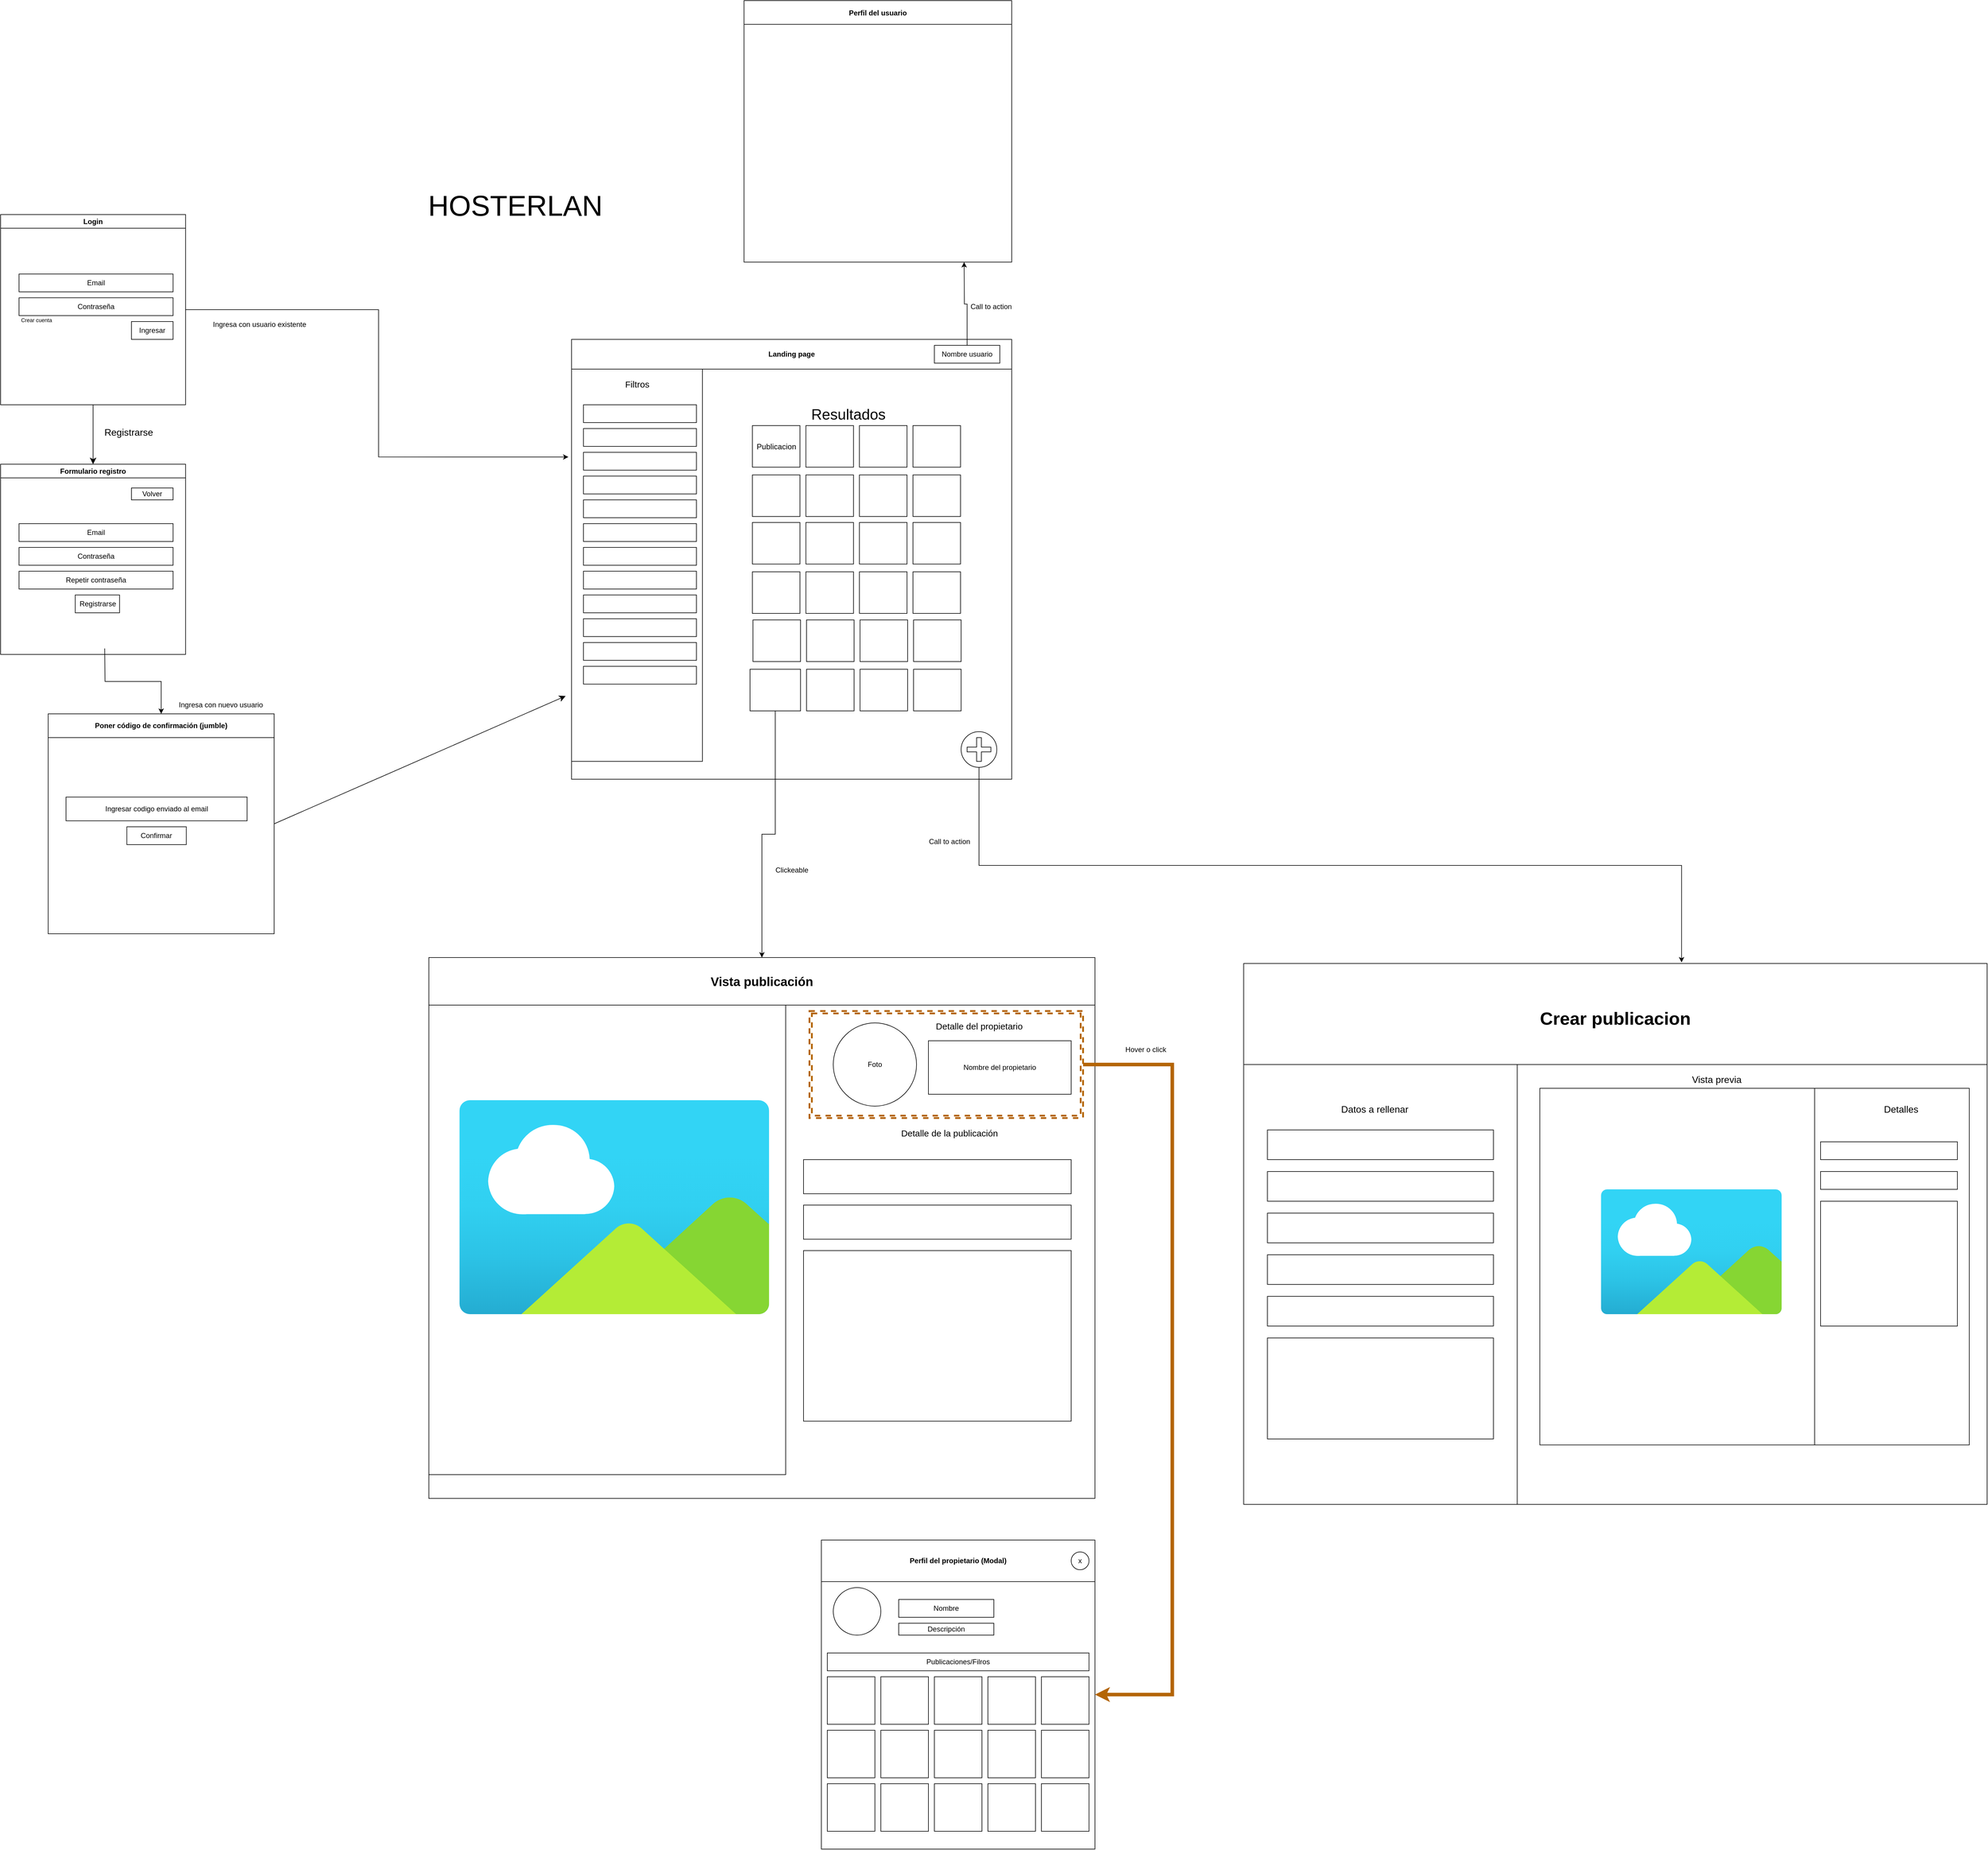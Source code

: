 <mxfile version="24.5.1" type="device">
  <diagram name="Página-1" id="a-ehUnWnBTQoZHch7iMG">
    <mxGraphModel dx="2739" dy="2284" grid="1" gridSize="10" guides="1" tooltips="1" connect="1" arrows="1" fold="1" page="1" pageScale="1" pageWidth="827" pageHeight="1169" math="0" shadow="0">
      <root>
        <mxCell id="0" />
        <mxCell id="1" parent="0" />
        <mxCell id="3QKNfHfciTVE6FXksiD2-12" style="edgeStyle=orthogonalEdgeStyle;rounded=0;orthogonalLoop=1;jettySize=auto;html=1;exitX=1;exitY=0.5;exitDx=0;exitDy=0;entryX=-0.024;entryY=0.224;entryDx=0;entryDy=0;entryPerimeter=0;" parent="1" source="3QKNfHfciTVE6FXksiD2-1" target="3QKNfHfciTVE6FXksiD2-19" edge="1">
          <mxGeometry relative="1" as="geometry">
            <mxPoint x="614.478" y="310" as="targetPoint" />
          </mxGeometry>
        </mxCell>
        <mxCell id="Q0OwDhaclV1V3rcsGwMB-49" style="edgeStyle=none;curved=1;rounded=0;orthogonalLoop=1;jettySize=auto;html=1;exitX=0.5;exitY=1;exitDx=0;exitDy=0;entryX=0.5;entryY=0;entryDx=0;entryDy=0;fontSize=12;startSize=8;endSize=8;" parent="1" source="3QKNfHfciTVE6FXksiD2-1" target="Q0OwDhaclV1V3rcsGwMB-44" edge="1">
          <mxGeometry relative="1" as="geometry" />
        </mxCell>
        <mxCell id="3QKNfHfciTVE6FXksiD2-1" value="Login" style="swimlane;whiteSpace=wrap;html=1;" parent="1" vertex="1">
          <mxGeometry x="-60" y="-50" width="311" height="320" as="geometry" />
        </mxCell>
        <mxCell id="Q0OwDhaclV1V3rcsGwMB-31" value="Email" style="rounded=0;whiteSpace=wrap;html=1;" parent="3QKNfHfciTVE6FXksiD2-1" vertex="1">
          <mxGeometry x="31" y="100" width="259" height="30" as="geometry" />
        </mxCell>
        <mxCell id="Q0OwDhaclV1V3rcsGwMB-32" value="Contraseña" style="rounded=0;whiteSpace=wrap;html=1;" parent="3QKNfHfciTVE6FXksiD2-1" vertex="1">
          <mxGeometry x="31" y="140" width="259" height="30" as="geometry" />
        </mxCell>
        <mxCell id="Q0OwDhaclV1V3rcsGwMB-33" value="Ingresar" style="rounded=0;whiteSpace=wrap;html=1;" parent="3QKNfHfciTVE6FXksiD2-1" vertex="1">
          <mxGeometry x="220" y="180" width="70" height="30" as="geometry" />
        </mxCell>
        <mxCell id="Q0OwDhaclV1V3rcsGwMB-34" value="&lt;font style=&quot;font-size: 9px;&quot;&gt;Crear cuenta&lt;/font&gt;" style="text;html=1;align=center;verticalAlign=middle;resizable=0;points=[];autosize=1;strokeColor=none;fillColor=none;fontSize=16;" parent="3QKNfHfciTVE6FXksiD2-1" vertex="1">
          <mxGeometry x="20" y="160" width="80" height="30" as="geometry" />
        </mxCell>
        <mxCell id="3QKNfHfciTVE6FXksiD2-8" value="" style="edgeStyle=orthogonalEdgeStyle;rounded=0;orthogonalLoop=1;jettySize=auto;html=1;" parent="1" target="3QKNfHfciTVE6FXksiD2-6" edge="1">
          <mxGeometry relative="1" as="geometry">
            <mxPoint x="115.053" y="680" as="sourcePoint" />
          </mxGeometry>
        </mxCell>
        <mxCell id="Q0OwDhaclV1V3rcsGwMB-58" style="edgeStyle=none;curved=1;rounded=0;orthogonalLoop=1;jettySize=auto;html=1;exitX=1;exitY=0.5;exitDx=0;exitDy=0;fontSize=12;startSize=8;endSize=8;" parent="1" source="3QKNfHfciTVE6FXksiD2-6" edge="1">
          <mxGeometry relative="1" as="geometry">
            <mxPoint x="890" y="760" as="targetPoint" />
          </mxGeometry>
        </mxCell>
        <mxCell id="3QKNfHfciTVE6FXksiD2-6" value="Poner código de confirmación (jumble)" style="swimlane;whiteSpace=wrap;html=1;startSize=40;" parent="1" vertex="1">
          <mxGeometry x="20" y="790" width="380" height="370" as="geometry" />
        </mxCell>
        <mxCell id="Q0OwDhaclV1V3rcsGwMB-56" value="Ingresar codigo enviado al email" style="rounded=0;whiteSpace=wrap;html=1;" parent="3QKNfHfciTVE6FXksiD2-6" vertex="1">
          <mxGeometry x="30" y="140" width="304.5" height="40" as="geometry" />
        </mxCell>
        <mxCell id="Q0OwDhaclV1V3rcsGwMB-57" value="Confirmar" style="rounded=0;whiteSpace=wrap;html=1;" parent="3QKNfHfciTVE6FXksiD2-6" vertex="1">
          <mxGeometry x="132.25" y="190" width="100" height="30" as="geometry" />
        </mxCell>
        <mxCell id="3QKNfHfciTVE6FXksiD2-13" value="Ingresa con usuario existente" style="text;html=1;align=center;verticalAlign=middle;resizable=0;points=[];autosize=1;strokeColor=none;fillColor=none;" parent="1" vertex="1">
          <mxGeometry x="280" y="120" width="190" height="30" as="geometry" />
        </mxCell>
        <mxCell id="3QKNfHfciTVE6FXksiD2-14" value="Ingresa con nuevo usuario" style="text;html=1;align=center;verticalAlign=middle;resizable=0;points=[];autosize=1;strokeColor=none;fillColor=none;" parent="1" vertex="1">
          <mxGeometry x="220" y="760" width="180" height="30" as="geometry" />
        </mxCell>
        <mxCell id="3QKNfHfciTVE6FXksiD2-16" value="Landing page" style="swimlane;whiteSpace=wrap;html=1;startSize=50;" parent="1" vertex="1">
          <mxGeometry x="900" y="160" width="740" height="740" as="geometry" />
        </mxCell>
        <mxCell id="3QKNfHfciTVE6FXksiD2-19" value="" style="whiteSpace=wrap;html=1;" parent="3QKNfHfciTVE6FXksiD2-16" vertex="1">
          <mxGeometry y="50" width="220" height="660" as="geometry" />
        </mxCell>
        <mxCell id="3QKNfHfciTVE6FXksiD2-20" value="Filtros" style="text;html=1;align=center;verticalAlign=middle;resizable=0;points=[];autosize=1;strokeColor=none;fillColor=none;fontSize=15;" parent="3QKNfHfciTVE6FXksiD2-16" vertex="1">
          <mxGeometry x="75" y="60" width="70" height="30" as="geometry" />
        </mxCell>
        <mxCell id="dMj673UsG03BrVbwtvJZ-1" value="" style="rounded=0;whiteSpace=wrap;html=1;" vertex="1" parent="3QKNfHfciTVE6FXksiD2-16">
          <mxGeometry x="20" y="110" width="190" height="30" as="geometry" />
        </mxCell>
        <mxCell id="dMj673UsG03BrVbwtvJZ-2" value="" style="rounded=0;whiteSpace=wrap;html=1;" vertex="1" parent="3QKNfHfciTVE6FXksiD2-16">
          <mxGeometry x="20" y="150" width="190" height="30" as="geometry" />
        </mxCell>
        <mxCell id="dMj673UsG03BrVbwtvJZ-3" value="" style="rounded=0;whiteSpace=wrap;html=1;" vertex="1" parent="3QKNfHfciTVE6FXksiD2-16">
          <mxGeometry x="20" y="190" width="190" height="30" as="geometry" />
        </mxCell>
        <mxCell id="dMj673UsG03BrVbwtvJZ-4" value="" style="rounded=0;whiteSpace=wrap;html=1;" vertex="1" parent="3QKNfHfciTVE6FXksiD2-16">
          <mxGeometry x="20" y="230" width="190" height="30" as="geometry" />
        </mxCell>
        <mxCell id="dMj673UsG03BrVbwtvJZ-5" value="" style="rounded=0;whiteSpace=wrap;html=1;" vertex="1" parent="3QKNfHfciTVE6FXksiD2-16">
          <mxGeometry x="20" y="390" width="190" height="30" as="geometry" />
        </mxCell>
        <mxCell id="dMj673UsG03BrVbwtvJZ-6" value="" style="rounded=0;whiteSpace=wrap;html=1;" vertex="1" parent="3QKNfHfciTVE6FXksiD2-16">
          <mxGeometry x="20" y="350" width="190" height="30" as="geometry" />
        </mxCell>
        <mxCell id="dMj673UsG03BrVbwtvJZ-7" value="" style="rounded=0;whiteSpace=wrap;html=1;" vertex="1" parent="3QKNfHfciTVE6FXksiD2-16">
          <mxGeometry x="20" y="310" width="190" height="30" as="geometry" />
        </mxCell>
        <mxCell id="dMj673UsG03BrVbwtvJZ-8" value="" style="rounded=0;whiteSpace=wrap;html=1;" vertex="1" parent="3QKNfHfciTVE6FXksiD2-16">
          <mxGeometry x="20" y="270" width="190" height="30" as="geometry" />
        </mxCell>
        <mxCell id="dMj673UsG03BrVbwtvJZ-9" value="" style="rounded=0;whiteSpace=wrap;html=1;" vertex="1" parent="3QKNfHfciTVE6FXksiD2-16">
          <mxGeometry x="20" y="550" width="190" height="30" as="geometry" />
        </mxCell>
        <mxCell id="dMj673UsG03BrVbwtvJZ-10" value="" style="rounded=0;whiteSpace=wrap;html=1;" vertex="1" parent="3QKNfHfciTVE6FXksiD2-16">
          <mxGeometry x="20" y="510" width="190" height="30" as="geometry" />
        </mxCell>
        <mxCell id="dMj673UsG03BrVbwtvJZ-11" value="" style="rounded=0;whiteSpace=wrap;html=1;" vertex="1" parent="3QKNfHfciTVE6FXksiD2-16">
          <mxGeometry x="20" y="470" width="190" height="30" as="geometry" />
        </mxCell>
        <mxCell id="dMj673UsG03BrVbwtvJZ-12" value="" style="rounded=0;whiteSpace=wrap;html=1;" vertex="1" parent="3QKNfHfciTVE6FXksiD2-16">
          <mxGeometry x="20" y="430" width="190" height="30" as="geometry" />
        </mxCell>
        <mxCell id="Q0OwDhaclV1V3rcsGwMB-2" value="" style="group" parent="3QKNfHfciTVE6FXksiD2-16" vertex="1" connectable="0">
          <mxGeometry x="304" y="105" width="351" height="437" as="geometry" />
        </mxCell>
        <mxCell id="3QKNfHfciTVE6FXksiD2-48" value="&lt;font style=&quot;font-size: 25px;&quot;&gt;Resultados&lt;/font&gt;" style="text;html=1;align=center;verticalAlign=middle;resizable=0;points=[];autosize=1;strokeColor=none;fillColor=none;" parent="Q0OwDhaclV1V3rcsGwMB-2" vertex="1">
          <mxGeometry x="81" width="160" height="40" as="geometry" />
        </mxCell>
        <mxCell id="Q0OwDhaclV1V3rcsGwMB-1" value="" style="group" parent="Q0OwDhaclV1V3rcsGwMB-2" vertex="1" connectable="0">
          <mxGeometry y="40" width="351" height="397" as="geometry" />
        </mxCell>
        <mxCell id="3QKNfHfciTVE6FXksiD2-21" value="" style="whiteSpace=wrap;html=1;" parent="Q0OwDhaclV1V3rcsGwMB-1" vertex="1">
          <mxGeometry width="80" height="70" as="geometry" />
        </mxCell>
        <mxCell id="3QKNfHfciTVE6FXksiD2-22" value="" style="whiteSpace=wrap;html=1;" parent="Q0OwDhaclV1V3rcsGwMB-1" vertex="1">
          <mxGeometry x="90" width="80" height="70" as="geometry" />
        </mxCell>
        <mxCell id="3QKNfHfciTVE6FXksiD2-23" value="" style="whiteSpace=wrap;html=1;" parent="Q0OwDhaclV1V3rcsGwMB-1" vertex="1">
          <mxGeometry x="180" width="80" height="70" as="geometry" />
        </mxCell>
        <mxCell id="3QKNfHfciTVE6FXksiD2-24" value="" style="whiteSpace=wrap;html=1;" parent="Q0OwDhaclV1V3rcsGwMB-1" vertex="1">
          <mxGeometry x="270" width="80" height="70" as="geometry" />
        </mxCell>
        <mxCell id="3QKNfHfciTVE6FXksiD2-32" value="" style="whiteSpace=wrap;html=1;" parent="Q0OwDhaclV1V3rcsGwMB-1" vertex="1">
          <mxGeometry x="270" y="163" width="80" height="70" as="geometry" />
        </mxCell>
        <mxCell id="3QKNfHfciTVE6FXksiD2-33" value="" style="whiteSpace=wrap;html=1;" parent="Q0OwDhaclV1V3rcsGwMB-1" vertex="1">
          <mxGeometry x="180" y="163" width="80" height="70" as="geometry" />
        </mxCell>
        <mxCell id="3QKNfHfciTVE6FXksiD2-34" value="" style="whiteSpace=wrap;html=1;" parent="Q0OwDhaclV1V3rcsGwMB-1" vertex="1">
          <mxGeometry x="90" y="163" width="80" height="70" as="geometry" />
        </mxCell>
        <mxCell id="3QKNfHfciTVE6FXksiD2-35" value="" style="whiteSpace=wrap;html=1;" parent="Q0OwDhaclV1V3rcsGwMB-1" vertex="1">
          <mxGeometry y="163" width="80" height="70" as="geometry" />
        </mxCell>
        <mxCell id="3QKNfHfciTVE6FXksiD2-40" value="" style="whiteSpace=wrap;html=1;" parent="Q0OwDhaclV1V3rcsGwMB-1" vertex="1">
          <mxGeometry x="271" y="327" width="80" height="70" as="geometry" />
        </mxCell>
        <mxCell id="3QKNfHfciTVE6FXksiD2-41" value="" style="whiteSpace=wrap;html=1;" parent="Q0OwDhaclV1V3rcsGwMB-1" vertex="1">
          <mxGeometry x="181" y="327" width="80" height="70" as="geometry" />
        </mxCell>
        <mxCell id="3QKNfHfciTVE6FXksiD2-42" value="" style="whiteSpace=wrap;html=1;" parent="Q0OwDhaclV1V3rcsGwMB-1" vertex="1">
          <mxGeometry x="91" y="327" width="80" height="70" as="geometry" />
        </mxCell>
        <mxCell id="3QKNfHfciTVE6FXksiD2-43" value="" style="whiteSpace=wrap;html=1;" parent="Q0OwDhaclV1V3rcsGwMB-1" vertex="1">
          <mxGeometry x="1" y="327" width="80" height="70" as="geometry" />
        </mxCell>
        <mxCell id="3QKNfHfciTVE6FXksiD2-77" value="&lt;font style=&quot;font-size: 13px;&quot;&gt;Publicacion&lt;/font&gt;" style="text;html=1;align=center;verticalAlign=middle;resizable=0;points=[];autosize=1;strokeColor=none;fillColor=none;" parent="Q0OwDhaclV1V3rcsGwMB-1" vertex="1">
          <mxGeometry x="-5" y="20" width="90" height="30" as="geometry" />
        </mxCell>
        <mxCell id="3QKNfHfciTVE6FXksiD2-28" value="" style="whiteSpace=wrap;html=1;" parent="3QKNfHfciTVE6FXksiD2-16" vertex="1">
          <mxGeometry x="304" y="228" width="80" height="70" as="geometry" />
        </mxCell>
        <mxCell id="3QKNfHfciTVE6FXksiD2-29" value="" style="whiteSpace=wrap;html=1;" parent="3QKNfHfciTVE6FXksiD2-16" vertex="1">
          <mxGeometry x="394" y="228" width="80" height="70" as="geometry" />
        </mxCell>
        <mxCell id="3QKNfHfciTVE6FXksiD2-30" value="" style="whiteSpace=wrap;html=1;" parent="3QKNfHfciTVE6FXksiD2-16" vertex="1">
          <mxGeometry x="484" y="228" width="80" height="70" as="geometry" />
        </mxCell>
        <mxCell id="3QKNfHfciTVE6FXksiD2-31" value="" style="whiteSpace=wrap;html=1;" parent="3QKNfHfciTVE6FXksiD2-16" vertex="1">
          <mxGeometry x="574" y="228" width="80" height="70" as="geometry" />
        </mxCell>
        <mxCell id="3QKNfHfciTVE6FXksiD2-39" value="" style="whiteSpace=wrap;html=1;" parent="3QKNfHfciTVE6FXksiD2-16" vertex="1">
          <mxGeometry x="574" y="391" width="80" height="70" as="geometry" />
        </mxCell>
        <mxCell id="3QKNfHfciTVE6FXksiD2-38" value="" style="whiteSpace=wrap;html=1;" parent="3QKNfHfciTVE6FXksiD2-16" vertex="1">
          <mxGeometry x="484" y="391" width="80" height="70" as="geometry" />
        </mxCell>
        <mxCell id="3QKNfHfciTVE6FXksiD2-37" value="" style="whiteSpace=wrap;html=1;" parent="3QKNfHfciTVE6FXksiD2-16" vertex="1">
          <mxGeometry x="394" y="391" width="80" height="70" as="geometry" />
        </mxCell>
        <mxCell id="3QKNfHfciTVE6FXksiD2-36" value="" style="whiteSpace=wrap;html=1;" parent="3QKNfHfciTVE6FXksiD2-16" vertex="1">
          <mxGeometry x="304" y="391" width="80" height="70" as="geometry" />
        </mxCell>
        <mxCell id="3QKNfHfciTVE6FXksiD2-44" value="" style="whiteSpace=wrap;html=1;" parent="3QKNfHfciTVE6FXksiD2-16" vertex="1">
          <mxGeometry x="300" y="555" width="85" height="70" as="geometry" />
        </mxCell>
        <mxCell id="3QKNfHfciTVE6FXksiD2-45" value="" style="whiteSpace=wrap;html=1;" parent="3QKNfHfciTVE6FXksiD2-16" vertex="1">
          <mxGeometry x="395" y="555" width="80" height="70" as="geometry" />
        </mxCell>
        <mxCell id="3QKNfHfciTVE6FXksiD2-46" value="" style="whiteSpace=wrap;html=1;" parent="3QKNfHfciTVE6FXksiD2-16" vertex="1">
          <mxGeometry x="485" y="555" width="80" height="70" as="geometry" />
        </mxCell>
        <mxCell id="3QKNfHfciTVE6FXksiD2-47" value="" style="whiteSpace=wrap;html=1;" parent="3QKNfHfciTVE6FXksiD2-16" vertex="1">
          <mxGeometry x="575" y="555" width="80" height="70" as="geometry" />
        </mxCell>
        <mxCell id="dMj673UsG03BrVbwtvJZ-81" style="edgeStyle=orthogonalEdgeStyle;rounded=0;orthogonalLoop=1;jettySize=auto;html=1;exitX=0.5;exitY=0;exitDx=0;exitDy=0;" edge="1" parent="3QKNfHfciTVE6FXksiD2-16" source="dMj673UsG03BrVbwtvJZ-48">
          <mxGeometry relative="1" as="geometry">
            <mxPoint x="660" y="-130" as="targetPoint" />
          </mxGeometry>
        </mxCell>
        <mxCell id="dMj673UsG03BrVbwtvJZ-48" value="Nombre usuario" style="whiteSpace=wrap;html=1;" vertex="1" parent="3QKNfHfciTVE6FXksiD2-16">
          <mxGeometry x="610" y="10" width="110" height="30" as="geometry" />
        </mxCell>
        <mxCell id="dMj673UsG03BrVbwtvJZ-49" value="" style="ellipse;whiteSpace=wrap;html=1;aspect=fixed;" vertex="1" parent="3QKNfHfciTVE6FXksiD2-16">
          <mxGeometry x="655" y="660" width="60" height="60" as="geometry" />
        </mxCell>
        <mxCell id="dMj673UsG03BrVbwtvJZ-50" value="" style="shape=cross;whiteSpace=wrap;html=1;" vertex="1" parent="3QKNfHfciTVE6FXksiD2-16">
          <mxGeometry x="665" y="670" width="40" height="40" as="geometry" />
        </mxCell>
        <mxCell id="3QKNfHfciTVE6FXksiD2-69" value="&lt;font style=&quot;font-size: 21px;&quot;&gt;Vista publicación&lt;/font&gt;" style="swimlane;whiteSpace=wrap;html=1;startSize=80;" parent="1" vertex="1">
          <mxGeometry x="660" y="1200" width="1120" height="910" as="geometry" />
        </mxCell>
        <mxCell id="3QKNfHfciTVE6FXksiD2-70" value="&lt;font style=&quot;font-size: 21px;&quot;&gt;Fotos&lt;/font&gt;" style="whiteSpace=wrap;html=1;" parent="3QKNfHfciTVE6FXksiD2-69" vertex="1">
          <mxGeometry y="80" width="600" height="790" as="geometry" />
        </mxCell>
        <mxCell id="3QKNfHfciTVE6FXksiD2-80" value="&lt;font style=&quot;font-size: 15px;&quot;&gt;Detalle de la publicación&lt;/font&gt;" style="text;html=1;align=center;verticalAlign=middle;resizable=0;points=[];autosize=1;strokeColor=none;fillColor=none;" parent="3QKNfHfciTVE6FXksiD2-69" vertex="1">
          <mxGeometry x="780" y="280" width="190" height="30" as="geometry" />
        </mxCell>
        <mxCell id="dMj673UsG03BrVbwtvJZ-44" value="" style="image;aspect=fixed;html=1;points=[];align=center;fontSize=12;image=img/lib/azure2/general/Image.svg;" vertex="1" parent="3QKNfHfciTVE6FXksiD2-69">
          <mxGeometry x="50" y="240" width="523.63" height="360" as="geometry" />
        </mxCell>
        <mxCell id="dMj673UsG03BrVbwtvJZ-71" value="" style="group" vertex="1" connectable="0" parent="3QKNfHfciTVE6FXksiD2-69">
          <mxGeometry x="630" y="340" width="450" height="440" as="geometry" />
        </mxCell>
        <mxCell id="dMj673UsG03BrVbwtvJZ-45" value="" style="whiteSpace=wrap;html=1;" vertex="1" parent="dMj673UsG03BrVbwtvJZ-71">
          <mxGeometry width="450" height="57.391" as="geometry" />
        </mxCell>
        <mxCell id="dMj673UsG03BrVbwtvJZ-46" value="" style="whiteSpace=wrap;html=1;" vertex="1" parent="dMj673UsG03BrVbwtvJZ-71">
          <mxGeometry y="76.522" width="450" height="57.391" as="geometry" />
        </mxCell>
        <mxCell id="dMj673UsG03BrVbwtvJZ-47" value="" style="whiteSpace=wrap;html=1;" vertex="1" parent="dMj673UsG03BrVbwtvJZ-71">
          <mxGeometry y="153.043" width="450" height="286.957" as="geometry" />
        </mxCell>
        <mxCell id="Q0OwDhaclV1V3rcsGwMB-4" value="Foto" style="ellipse;whiteSpace=wrap;html=1;" parent="3QKNfHfciTVE6FXksiD2-69" vertex="1">
          <mxGeometry x="680" y="110" width="140" height="140" as="geometry" />
        </mxCell>
        <mxCell id="Q0OwDhaclV1V3rcsGwMB-3" value="Nombre del propietario" style="whiteSpace=wrap;html=1;" parent="3QKNfHfciTVE6FXksiD2-69" vertex="1">
          <mxGeometry x="840" y="140" width="240" height="90" as="geometry" />
        </mxCell>
        <mxCell id="dMj673UsG03BrVbwtvJZ-73" value="&lt;font style=&quot;font-size: 15px;&quot;&gt;Detalle del propietario&lt;/font&gt;" style="text;html=1;align=center;verticalAlign=middle;resizable=0;points=[];autosize=1;strokeColor=none;fillColor=none;" vertex="1" parent="3QKNfHfciTVE6FXksiD2-69">
          <mxGeometry x="840" y="100" width="170" height="30" as="geometry" />
        </mxCell>
        <mxCell id="dMj673UsG03BrVbwtvJZ-79" value="" style="shape=ext;double=1;rounded=0;whiteSpace=wrap;html=1;fillColor=none;dashed=1;strokeColor=#b46504;strokeWidth=3;" vertex="1" parent="3QKNfHfciTVE6FXksiD2-69">
          <mxGeometry x="640" y="90" width="460" height="180" as="geometry" />
        </mxCell>
        <mxCell id="3QKNfHfciTVE6FXksiD2-84" value="&lt;span style=&quot;font-size: 48px;&quot;&gt;HOSTERLAN&lt;/span&gt;" style="text;html=1;align=center;verticalAlign=middle;resizable=0;points=[];autosize=1;strokeColor=none;fillColor=none;" parent="1" vertex="1">
          <mxGeometry x="645" y="-100" width="320" height="70" as="geometry" />
        </mxCell>
        <mxCell id="Q0OwDhaclV1V3rcsGwMB-6" value="Perfil del propietario (Modal)" style="swimlane;whiteSpace=wrap;html=1;startSize=70;" parent="1" vertex="1">
          <mxGeometry x="1320" y="2180" width="460" height="520" as="geometry" />
        </mxCell>
        <mxCell id="Q0OwDhaclV1V3rcsGwMB-8" value="" style="ellipse;whiteSpace=wrap;html=1;aspect=fixed;" parent="Q0OwDhaclV1V3rcsGwMB-6" vertex="1">
          <mxGeometry x="20" y="80" width="80" height="80" as="geometry" />
        </mxCell>
        <mxCell id="Q0OwDhaclV1V3rcsGwMB-9" value="Nombre" style="whiteSpace=wrap;html=1;" parent="Q0OwDhaclV1V3rcsGwMB-6" vertex="1">
          <mxGeometry x="130" y="100" width="160" height="30" as="geometry" />
        </mxCell>
        <mxCell id="Q0OwDhaclV1V3rcsGwMB-10" value="Descripción" style="whiteSpace=wrap;html=1;" parent="Q0OwDhaclV1V3rcsGwMB-6" vertex="1">
          <mxGeometry x="130" y="140" width="160" height="20" as="geometry" />
        </mxCell>
        <mxCell id="Q0OwDhaclV1V3rcsGwMB-11" value="Publicaciones/Filros" style="rounded=0;whiteSpace=wrap;html=1;" parent="Q0OwDhaclV1V3rcsGwMB-6" vertex="1">
          <mxGeometry x="10" y="190" width="440" height="30" as="geometry" />
        </mxCell>
        <mxCell id="Q0OwDhaclV1V3rcsGwMB-12" value="" style="whiteSpace=wrap;html=1;aspect=fixed;" parent="Q0OwDhaclV1V3rcsGwMB-6" vertex="1">
          <mxGeometry x="10" y="230" width="80" height="80" as="geometry" />
        </mxCell>
        <mxCell id="Q0OwDhaclV1V3rcsGwMB-13" value="" style="whiteSpace=wrap;html=1;aspect=fixed;" parent="Q0OwDhaclV1V3rcsGwMB-6" vertex="1">
          <mxGeometry x="100" y="230" width="80" height="80" as="geometry" />
        </mxCell>
        <mxCell id="Q0OwDhaclV1V3rcsGwMB-14" value="" style="whiteSpace=wrap;html=1;aspect=fixed;" parent="Q0OwDhaclV1V3rcsGwMB-6" vertex="1">
          <mxGeometry x="190" y="230" width="80" height="80" as="geometry" />
        </mxCell>
        <mxCell id="Q0OwDhaclV1V3rcsGwMB-18" value="" style="whiteSpace=wrap;html=1;aspect=fixed;" parent="Q0OwDhaclV1V3rcsGwMB-6" vertex="1">
          <mxGeometry x="10" y="320" width="80" height="80" as="geometry" />
        </mxCell>
        <mxCell id="Q0OwDhaclV1V3rcsGwMB-19" value="" style="whiteSpace=wrap;html=1;aspect=fixed;" parent="Q0OwDhaclV1V3rcsGwMB-6" vertex="1">
          <mxGeometry x="100" y="320" width="80" height="80" as="geometry" />
        </mxCell>
        <mxCell id="Q0OwDhaclV1V3rcsGwMB-20" value="" style="whiteSpace=wrap;html=1;aspect=fixed;" parent="Q0OwDhaclV1V3rcsGwMB-6" vertex="1">
          <mxGeometry x="190" y="320" width="80" height="80" as="geometry" />
        </mxCell>
        <mxCell id="Q0OwDhaclV1V3rcsGwMB-21" value="" style="whiteSpace=wrap;html=1;aspect=fixed;" parent="Q0OwDhaclV1V3rcsGwMB-6" vertex="1">
          <mxGeometry x="280" y="320" width="80" height="80" as="geometry" />
        </mxCell>
        <mxCell id="Q0OwDhaclV1V3rcsGwMB-22" value="" style="whiteSpace=wrap;html=1;aspect=fixed;" parent="Q0OwDhaclV1V3rcsGwMB-6" vertex="1">
          <mxGeometry x="370" y="320" width="80" height="80" as="geometry" />
        </mxCell>
        <mxCell id="Q0OwDhaclV1V3rcsGwMB-23" value="" style="whiteSpace=wrap;html=1;aspect=fixed;" parent="Q0OwDhaclV1V3rcsGwMB-6" vertex="1">
          <mxGeometry x="10" y="410" width="80" height="80" as="geometry" />
        </mxCell>
        <mxCell id="Q0OwDhaclV1V3rcsGwMB-24" value="" style="whiteSpace=wrap;html=1;aspect=fixed;" parent="Q0OwDhaclV1V3rcsGwMB-6" vertex="1">
          <mxGeometry x="100" y="410" width="80" height="80" as="geometry" />
        </mxCell>
        <mxCell id="Q0OwDhaclV1V3rcsGwMB-25" value="" style="whiteSpace=wrap;html=1;aspect=fixed;" parent="Q0OwDhaclV1V3rcsGwMB-6" vertex="1">
          <mxGeometry x="190" y="410" width="80" height="80" as="geometry" />
        </mxCell>
        <mxCell id="Q0OwDhaclV1V3rcsGwMB-26" value="" style="whiteSpace=wrap;html=1;aspect=fixed;" parent="Q0OwDhaclV1V3rcsGwMB-6" vertex="1">
          <mxGeometry x="280" y="410" width="80" height="80" as="geometry" />
        </mxCell>
        <mxCell id="Q0OwDhaclV1V3rcsGwMB-27" value="" style="whiteSpace=wrap;html=1;aspect=fixed;" parent="Q0OwDhaclV1V3rcsGwMB-6" vertex="1">
          <mxGeometry x="370" y="410" width="80" height="80" as="geometry" />
        </mxCell>
        <mxCell id="Q0OwDhaclV1V3rcsGwMB-28" value="x" style="ellipse;whiteSpace=wrap;html=1;aspect=fixed;" parent="Q0OwDhaclV1V3rcsGwMB-6" vertex="1">
          <mxGeometry x="420" y="20" width="30" height="30" as="geometry" />
        </mxCell>
        <mxCell id="Q0OwDhaclV1V3rcsGwMB-15" value="" style="whiteSpace=wrap;html=1;aspect=fixed;" parent="1" vertex="1">
          <mxGeometry x="1600" y="2410" width="80" height="80" as="geometry" />
        </mxCell>
        <mxCell id="Q0OwDhaclV1V3rcsGwMB-16" value="" style="whiteSpace=wrap;html=1;aspect=fixed;" parent="1" vertex="1">
          <mxGeometry x="1690" y="2410" width="80" height="80" as="geometry" />
        </mxCell>
        <mxCell id="Q0OwDhaclV1V3rcsGwMB-44" value="Formulario registro" style="swimlane;whiteSpace=wrap;html=1;" parent="1" vertex="1">
          <mxGeometry x="-60" y="370" width="311" height="320" as="geometry" />
        </mxCell>
        <mxCell id="Q0OwDhaclV1V3rcsGwMB-45" value="Email" style="rounded=0;whiteSpace=wrap;html=1;" parent="Q0OwDhaclV1V3rcsGwMB-44" vertex="1">
          <mxGeometry x="31" y="100" width="259" height="30" as="geometry" />
        </mxCell>
        <mxCell id="Q0OwDhaclV1V3rcsGwMB-46" value="Contraseña" style="rounded=0;whiteSpace=wrap;html=1;" parent="Q0OwDhaclV1V3rcsGwMB-44" vertex="1">
          <mxGeometry x="31" y="140" width="259" height="30" as="geometry" />
        </mxCell>
        <mxCell id="Q0OwDhaclV1V3rcsGwMB-47" value="Registrarse" style="rounded=0;whiteSpace=wrap;html=1;" parent="Q0OwDhaclV1V3rcsGwMB-44" vertex="1">
          <mxGeometry x="125.5" y="220" width="74.5" height="30" as="geometry" />
        </mxCell>
        <mxCell id="Q0OwDhaclV1V3rcsGwMB-54" value="Repetir contraseña" style="rounded=0;whiteSpace=wrap;html=1;" parent="Q0OwDhaclV1V3rcsGwMB-44" vertex="1">
          <mxGeometry x="31" y="180" width="259" height="30" as="geometry" />
        </mxCell>
        <mxCell id="Q0OwDhaclV1V3rcsGwMB-55" value="Volver" style="whiteSpace=wrap;html=1;" parent="Q0OwDhaclV1V3rcsGwMB-44" vertex="1">
          <mxGeometry x="220" y="40" width="70" height="20" as="geometry" />
        </mxCell>
        <mxCell id="Q0OwDhaclV1V3rcsGwMB-53" value="Registrarse" style="text;html=1;align=center;verticalAlign=middle;resizable=0;points=[];autosize=1;strokeColor=none;fillColor=none;fontSize=16;" parent="1" vertex="1">
          <mxGeometry x="100" y="301" width="110" height="30" as="geometry" />
        </mxCell>
        <mxCell id="dMj673UsG03BrVbwtvJZ-51" value="&lt;br&gt;&lt;div&gt;&lt;span style=&quot;font-size: 30px; background-color: initial;&quot;&gt;Crear publicacion&lt;/span&gt;&lt;/div&gt;" style="swimlane;whiteSpace=wrap;html=1;startSize=170;" vertex="1" parent="1">
          <mxGeometry x="2030" y="1210" width="1250" height="910" as="geometry" />
        </mxCell>
        <mxCell id="dMj673UsG03BrVbwtvJZ-52" value="" style="rounded=0;whiteSpace=wrap;html=1;" vertex="1" parent="dMj673UsG03BrVbwtvJZ-51">
          <mxGeometry x="460" y="170" width="790" height="740" as="geometry" />
        </mxCell>
        <mxCell id="dMj673UsG03BrVbwtvJZ-53" value="Datos a rellenar" style="text;html=1;align=center;verticalAlign=middle;resizable=0;points=[];autosize=1;strokeColor=none;fillColor=none;fontSize=16;" vertex="1" parent="dMj673UsG03BrVbwtvJZ-51">
          <mxGeometry x="150" y="230" width="140" height="30" as="geometry" />
        </mxCell>
        <mxCell id="dMj673UsG03BrVbwtvJZ-54" value="Vista previa" style="text;html=1;align=center;verticalAlign=middle;resizable=0;points=[];autosize=1;strokeColor=none;fillColor=none;fontSize=16;" vertex="1" parent="dMj673UsG03BrVbwtvJZ-51">
          <mxGeometry x="740" y="180" width="110" height="30" as="geometry" />
        </mxCell>
        <mxCell id="dMj673UsG03BrVbwtvJZ-55" value="" style="rounded=0;whiteSpace=wrap;html=1;" vertex="1" parent="dMj673UsG03BrVbwtvJZ-51">
          <mxGeometry x="40" y="280" width="380" height="50" as="geometry" />
        </mxCell>
        <mxCell id="dMj673UsG03BrVbwtvJZ-56" value="" style="rounded=0;whiteSpace=wrap;html=1;" vertex="1" parent="dMj673UsG03BrVbwtvJZ-51">
          <mxGeometry x="40" y="350" width="380" height="50" as="geometry" />
        </mxCell>
        <mxCell id="dMj673UsG03BrVbwtvJZ-57" value="" style="rounded=0;whiteSpace=wrap;html=1;" vertex="1" parent="dMj673UsG03BrVbwtvJZ-51">
          <mxGeometry x="40" y="420" width="380" height="50" as="geometry" />
        </mxCell>
        <mxCell id="dMj673UsG03BrVbwtvJZ-58" value="" style="rounded=0;whiteSpace=wrap;html=1;" vertex="1" parent="dMj673UsG03BrVbwtvJZ-51">
          <mxGeometry x="40" y="490" width="380" height="50" as="geometry" />
        </mxCell>
        <mxCell id="dMj673UsG03BrVbwtvJZ-59" value="" style="rounded=0;whiteSpace=wrap;html=1;" vertex="1" parent="dMj673UsG03BrVbwtvJZ-51">
          <mxGeometry x="40" y="560" width="380" height="50" as="geometry" />
        </mxCell>
        <mxCell id="dMj673UsG03BrVbwtvJZ-60" value="" style="rounded=0;whiteSpace=wrap;html=1;" vertex="1" parent="dMj673UsG03BrVbwtvJZ-51">
          <mxGeometry x="40" y="630" width="380" height="170" as="geometry" />
        </mxCell>
        <mxCell id="dMj673UsG03BrVbwtvJZ-61" value="" style="rounded=0;whiteSpace=wrap;html=1;" vertex="1" parent="dMj673UsG03BrVbwtvJZ-51">
          <mxGeometry x="498" y="210" width="722" height="600" as="geometry" />
        </mxCell>
        <mxCell id="dMj673UsG03BrVbwtvJZ-62" value="" style="rounded=0;whiteSpace=wrap;html=1;" vertex="1" parent="dMj673UsG03BrVbwtvJZ-51">
          <mxGeometry x="960" y="210" width="260" height="600" as="geometry" />
        </mxCell>
        <mxCell id="dMj673UsG03BrVbwtvJZ-63" value="Detalles" style="text;html=1;align=center;verticalAlign=middle;resizable=0;points=[];autosize=1;strokeColor=none;fillColor=none;fontSize=16;" vertex="1" parent="dMj673UsG03BrVbwtvJZ-51">
          <mxGeometry x="1065" y="230" width="80" height="30" as="geometry" />
        </mxCell>
        <mxCell id="dMj673UsG03BrVbwtvJZ-64" value="" style="rounded=0;whiteSpace=wrap;html=1;" vertex="1" parent="dMj673UsG03BrVbwtvJZ-51">
          <mxGeometry x="970" y="300" width="230" height="30" as="geometry" />
        </mxCell>
        <mxCell id="dMj673UsG03BrVbwtvJZ-65" value="" style="rounded=0;whiteSpace=wrap;html=1;" vertex="1" parent="dMj673UsG03BrVbwtvJZ-51">
          <mxGeometry x="970" y="350" width="230" height="30" as="geometry" />
        </mxCell>
        <mxCell id="dMj673UsG03BrVbwtvJZ-66" value="" style="rounded=0;whiteSpace=wrap;html=1;" vertex="1" parent="dMj673UsG03BrVbwtvJZ-51">
          <mxGeometry x="970" y="400" width="230" height="210" as="geometry" />
        </mxCell>
        <mxCell id="dMj673UsG03BrVbwtvJZ-67" value="" style="image;aspect=fixed;html=1;points=[];align=center;fontSize=12;image=img/lib/azure2/general/Image.svg;" vertex="1" parent="dMj673UsG03BrVbwtvJZ-51">
          <mxGeometry x="600" y="380" width="305.45" height="210" as="geometry" />
        </mxCell>
        <mxCell id="dMj673UsG03BrVbwtvJZ-69" style="edgeStyle=orthogonalEdgeStyle;rounded=0;orthogonalLoop=1;jettySize=auto;html=1;exitX=0.5;exitY=1;exitDx=0;exitDy=0;entryX=0.589;entryY=-0.002;entryDx=0;entryDy=0;entryPerimeter=0;" edge="1" parent="1" source="dMj673UsG03BrVbwtvJZ-49" target="dMj673UsG03BrVbwtvJZ-51">
          <mxGeometry relative="1" as="geometry" />
        </mxCell>
        <mxCell id="dMj673UsG03BrVbwtvJZ-70" value="Call to action" style="text;html=1;align=center;verticalAlign=middle;resizable=0;points=[];autosize=1;strokeColor=none;fillColor=none;" vertex="1" parent="1">
          <mxGeometry x="1490" y="990" width="90" height="30" as="geometry" />
        </mxCell>
        <mxCell id="dMj673UsG03BrVbwtvJZ-75" style="edgeStyle=orthogonalEdgeStyle;rounded=0;orthogonalLoop=1;jettySize=auto;html=1;exitX=0.5;exitY=1;exitDx=0;exitDy=0;entryX=0.5;entryY=0;entryDx=0;entryDy=0;" edge="1" parent="1" source="3QKNfHfciTVE6FXksiD2-44" target="3QKNfHfciTVE6FXksiD2-69">
          <mxGeometry relative="1" as="geometry" />
        </mxCell>
        <mxCell id="dMj673UsG03BrVbwtvJZ-76" value="Clickeable" style="text;html=1;align=center;verticalAlign=middle;resizable=0;points=[];autosize=1;strokeColor=none;fillColor=none;" vertex="1" parent="1">
          <mxGeometry x="1230" y="1038" width="80" height="30" as="geometry" />
        </mxCell>
        <mxCell id="dMj673UsG03BrVbwtvJZ-77" style="edgeStyle=orthogonalEdgeStyle;rounded=0;orthogonalLoop=1;jettySize=auto;html=1;entryX=1;entryY=0.5;entryDx=0;entryDy=0;fillColor=#fad7ac;strokeColor=#b46504;strokeWidth=6;exitX=1;exitY=0.5;exitDx=0;exitDy=0;" edge="1" parent="1" source="dMj673UsG03BrVbwtvJZ-79" target="Q0OwDhaclV1V3rcsGwMB-6">
          <mxGeometry relative="1" as="geometry">
            <mxPoint x="1740" y="1380" as="sourcePoint" />
            <Array as="points">
              <mxPoint x="1760" y="1380" />
              <mxPoint x="1910" y="1380" />
              <mxPoint x="1910" y="2440" />
            </Array>
          </mxGeometry>
        </mxCell>
        <mxCell id="dMj673UsG03BrVbwtvJZ-78" value="Hover o click" style="text;html=1;align=center;verticalAlign=middle;resizable=0;points=[];autosize=1;strokeColor=none;fillColor=none;" vertex="1" parent="1">
          <mxGeometry x="1820" y="1340" width="90" height="30" as="geometry" />
        </mxCell>
        <mxCell id="dMj673UsG03BrVbwtvJZ-80" value="Perfil del usuario" style="swimlane;startSize=40;" vertex="1" parent="1">
          <mxGeometry x="1190" y="-410" width="450" height="440" as="geometry" />
        </mxCell>
        <mxCell id="dMj673UsG03BrVbwtvJZ-82" value="Call to action" style="text;html=1;align=center;verticalAlign=middle;resizable=0;points=[];autosize=1;strokeColor=none;fillColor=none;" vertex="1" parent="1">
          <mxGeometry x="1560" y="90" width="90" height="30" as="geometry" />
        </mxCell>
      </root>
    </mxGraphModel>
  </diagram>
</mxfile>
